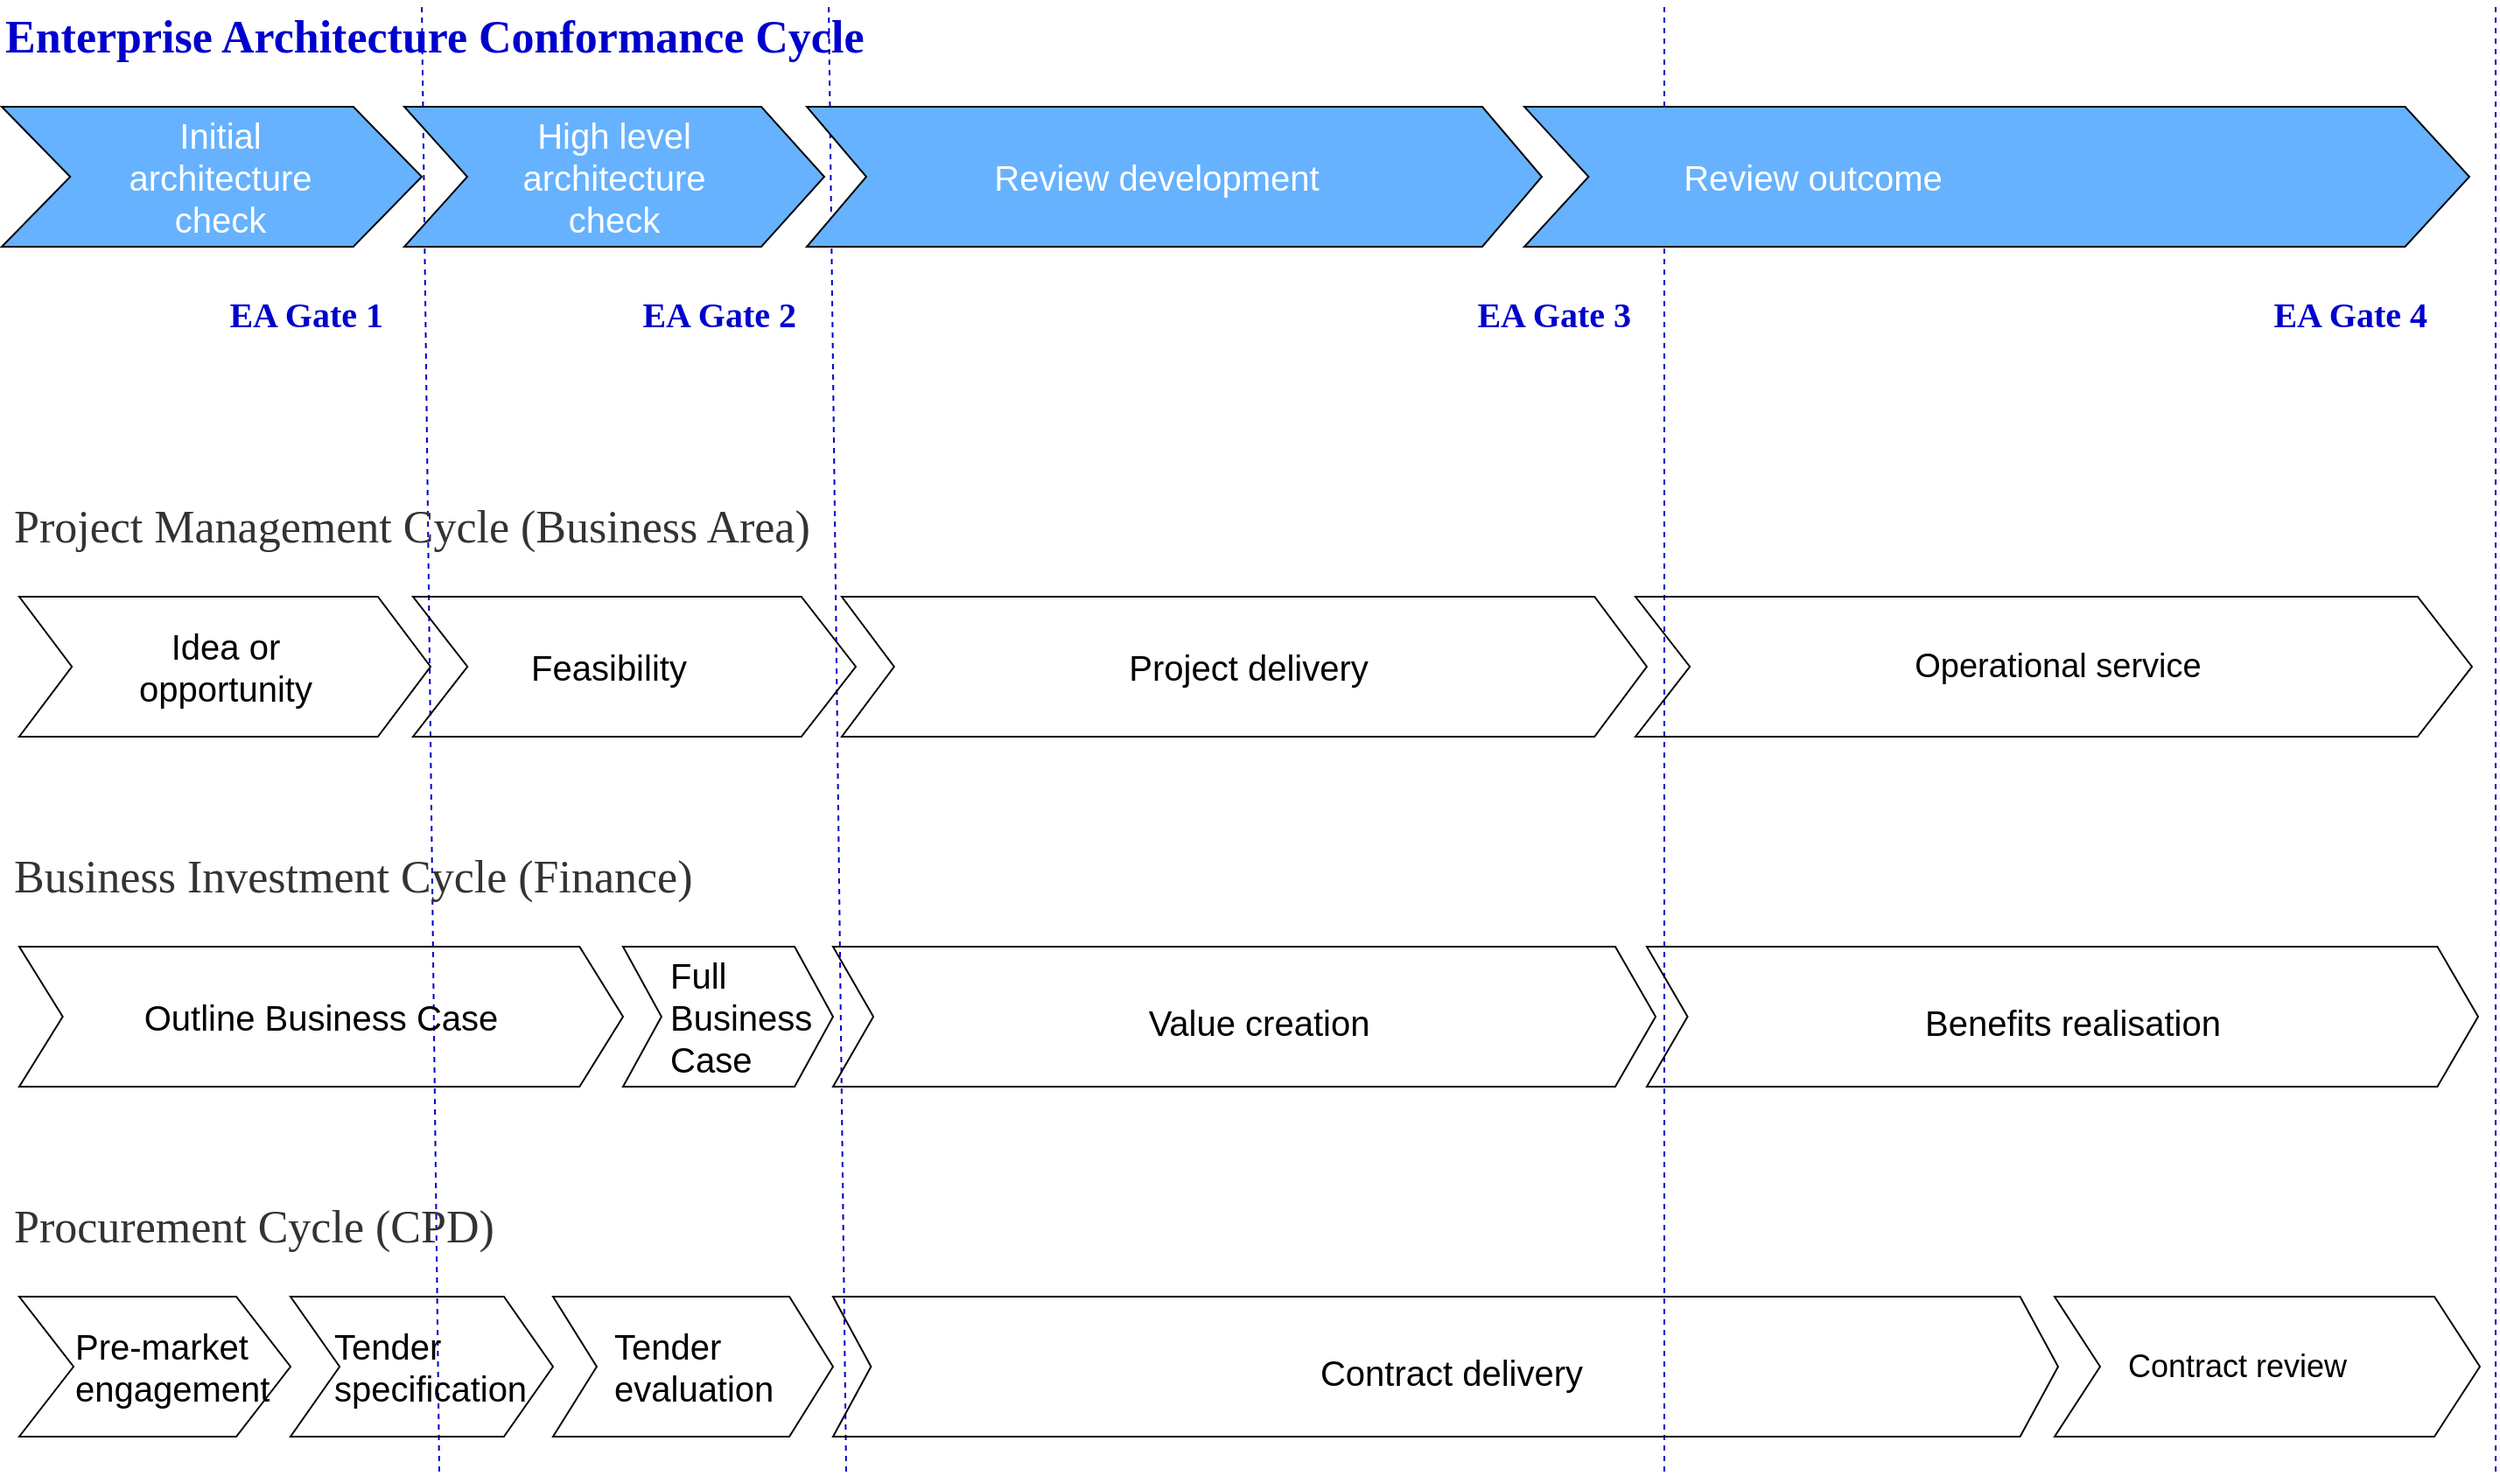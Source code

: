 <mxfile version="12.2.2" type="device" pages="1"><diagram name="Page-1" id="d9b1e647-80fa-b4a2-5024-87a742678bcc"><mxGraphModel dx="1106" dy="1003" grid="1" gridSize="10" guides="1" tooltips="1" connect="1" arrows="1" fold="1" page="1" pageScale="1" pageWidth="1654" pageHeight="1169" background="#ffffff" math="0" shadow="0"><root><mxCell id="0"/><mxCell id="1" parent="0"/><mxCell id="Ee0wBRaI0mGqG464pNUi-49" value="" style="endArrow=none;dashed=1;html=1;strokeColor=#0000CC;" parent="1" edge="1"><mxGeometry width="50" height="50" relative="1" as="geometry"><mxPoint x="340" y="860" as="sourcePoint"/><mxPoint x="330" y="20" as="targetPoint"/></mxGeometry></mxCell><mxCell id="Ee0wBRaI0mGqG464pNUi-51" value="" style="endArrow=none;dashed=1;html=1;strokeColor=#0000CC;" parent="1" edge="1"><mxGeometry width="50" height="50" relative="1" as="geometry"><mxPoint x="572.5" y="860" as="sourcePoint"/><mxPoint x="562.5" y="20" as="targetPoint"/></mxGeometry></mxCell><mxCell id="Ee0wBRaI0mGqG464pNUi-53" value="" style="endArrow=none;dashed=1;html=1;strokeColor=#0000CC;" parent="1" edge="1"><mxGeometry width="50" height="50" relative="1" as="geometry"><mxPoint x="1040" y="860" as="sourcePoint"/><mxPoint x="1040" y="20" as="targetPoint"/></mxGeometry></mxCell><mxCell id="57fe6abec08f04cb-1" value="&lt;p style=&quot;margin: 0 0 0 40px ; border: none ; padding: 0px&quot;&gt;&lt;br&gt;&lt;/p&gt;" style="shape=step;whiteSpace=wrap;html=1;fontSize=28;fillColor=#66B2FF;fontColor=#FFFFFF;strokeColor=#000000;align=center;perimeterSpacing=1;rounded=0;shadow=0;comic=0;size=0.163;" parent="1" vertex="1"><mxGeometry x="90" y="80" width="240" height="80" as="geometry"/></mxCell><mxCell id="Ee0wBRaI0mGqG464pNUi-1" value="&lt;font style=&quot;font-size: 26px;&quot; color=&quot;#333333&quot;&gt;Project Management Cycle (Business Area)&lt;/font&gt;" style="text;html=1;strokeColor=none;fillColor=none;align=left;verticalAlign=middle;whiteSpace=wrap;rounded=0;fontSize=26;fontFamily=Verdana;" parent="1" vertex="1"><mxGeometry x="95" y="300" width="910" height="40" as="geometry"/></mxCell><mxCell id="Ee0wBRaI0mGqG464pNUi-2" value="&lt;font style=&quot;font-size: 26px;&quot;&gt;&lt;b style=&quot;font-size: 26px;&quot;&gt;Enterprise Architecture Conformance Cycle&lt;/b&gt;&lt;/font&gt;" style="text;html=1;strokeColor=none;fillColor=none;align=left;verticalAlign=middle;whiteSpace=wrap;rounded=0;fontColor=#0000CC;fontSize=26;fontFamily=Verdana;" parent="1" vertex="1"><mxGeometry x="90" y="20" width="910" height="40" as="geometry"/></mxCell><mxCell id="Ee0wBRaI0mGqG464pNUi-3" value="&lt;font style=&quot;font-size: 26px;&quot; color=&quot;#333333&quot;&gt;Business Investment Cycle (Finance)&lt;/font&gt;" style="text;html=1;strokeColor=none;fillColor=none;align=left;verticalAlign=middle;whiteSpace=wrap;rounded=0;fontSize=26;fontFamily=Verdana;" parent="1" vertex="1"><mxGeometry x="95" y="500" width="910" height="40" as="geometry"/></mxCell><mxCell id="Ee0wBRaI0mGqG464pNUi-4" value="&lt;font style=&quot;font-size: 26px;&quot; color=&quot;#333333&quot;&gt;Procurement Cycle (CPD)&lt;/font&gt;" style="text;html=1;strokeColor=none;fillColor=none;align=left;verticalAlign=middle;whiteSpace=wrap;rounded=0;fontSize=26;fontFamily=Verdana;" parent="1" vertex="1"><mxGeometry x="95" y="700" width="910" height="40" as="geometry"/></mxCell><mxCell id="Ee0wBRaI0mGqG464pNUi-7" value="&lt;blockquote style=&quot;margin: 0 0 0 40px ; border: none ; padding: 0px&quot;&gt;&lt;br&gt;&lt;/blockquote&gt;" style="shape=step;whiteSpace=wrap;html=1;fontSize=28;fillColor=#66B2FF;fontColor=#FFFFFF;strokeColor=#000000;align=center;perimeterSpacing=1;rounded=0;shadow=0;comic=0;size=0.15;" parent="1" vertex="1"><mxGeometry x="320" y="80" width="240" height="80" as="geometry"/></mxCell><mxCell id="Ee0wBRaI0mGqG464pNUi-8" value="&lt;p style=&quot;margin: 0 0 0 40px ; border: none ; padding: 0px&quot;&gt;&lt;br&gt;&lt;/p&gt;" style="shape=step;whiteSpace=wrap;html=1;fontSize=28;fillColor=none;fontColor=#FFFFFF;strokeColor=#000000;align=center;perimeterSpacing=1;rounded=0;shadow=0;comic=0;" parent="1" vertex="1"><mxGeometry x="100" y="760" width="155" height="80" as="geometry"/></mxCell><mxCell id="Ee0wBRaI0mGqG464pNUi-9" value="&lt;p style=&quot;margin: 0 0 0 40px ; border: none ; padding: 0px&quot;&gt;&lt;br&gt;&lt;/p&gt;" style="shape=step;whiteSpace=wrap;html=1;fontSize=28;fillColor=none;fontColor=#FFFFFF;strokeColor=#000000;align=center;perimeterSpacing=1;rounded=0;shadow=0;comic=0;size=0.187;" parent="1" vertex="1"><mxGeometry x="255" y="760" width="150" height="80" as="geometry"/></mxCell><mxCell id="Ee0wBRaI0mGqG464pNUi-10" value="&lt;p style=&quot;margin: 0 0 0 40px ; border: none ; padding: 0px&quot;&gt;&lt;br&gt;&lt;/p&gt;" style="shape=step;whiteSpace=wrap;html=1;fontSize=28;fillColor=none;fontColor=#FFFFFF;strokeColor=#000000;align=center;perimeterSpacing=1;rounded=0;shadow=0;comic=0;size=0.156;" parent="1" vertex="1"><mxGeometry x="405" y="760" width="160" height="80" as="geometry"/></mxCell><mxCell id="Ee0wBRaI0mGqG464pNUi-11" value="&lt;p style=&quot;margin: 0 0 0 40px ; border: none ; padding: 0px&quot;&gt;&lt;br&gt;&lt;/p&gt;" style="shape=step;whiteSpace=wrap;html=1;fontSize=28;fillColor=none;fontColor=#FFFFFF;strokeColor=#000000;align=center;perimeterSpacing=1;rounded=0;shadow=0;comic=0;size=0.107;" parent="1" vertex="1"><mxGeometry x="1263" y="760" width="243" height="80" as="geometry"/></mxCell><mxCell id="Ee0wBRaI0mGqG464pNUi-12" value="&lt;p style=&quot;margin: 0 0 0 40px ; border: none ; padding: 0px&quot;&gt;&lt;br&gt;&lt;/p&gt;" style="shape=step;whiteSpace=wrap;html=1;fontSize=28;fillColor=none;fontColor=#FFFFFF;strokeColor=#000000;align=center;perimeterSpacing=1;rounded=0;shadow=0;comic=0;size=0.072;" parent="1" vertex="1"><mxGeometry x="100" y="560" width="345" height="80" as="geometry"/></mxCell><mxCell id="Ee0wBRaI0mGqG464pNUi-13" value="&lt;div style=&quot;font-size: 20px;&quot;&gt;&lt;span style=&quot;font-size: 20px;&quot;&gt;&lt;font style=&quot;font-size: 20px;&quot;&gt;Initial architecture check&lt;/font&gt;&lt;/span&gt;&lt;/div&gt;" style="text;html=1;strokeColor=none;fillColor=none;align=center;verticalAlign=middle;whiteSpace=wrap;rounded=0;shadow=0;comic=0;fontSize=20;fontColor=#FFFFFF;" parent="1" vertex="1"><mxGeometry x="140" y="90" width="150" height="60" as="geometry"/></mxCell><mxCell id="Ee0wBRaI0mGqG464pNUi-16" value="&lt;p style=&quot;margin: 0 0 0 40px ; border: none ; padding: 0px&quot;&gt;&lt;br&gt;&lt;/p&gt;" style="shape=step;whiteSpace=wrap;html=1;fontSize=28;fillColor=none;fontColor=#FFFFFF;strokeColor=#000000;align=center;perimeterSpacing=1;rounded=0;shadow=0;comic=0;size=0.128;labelBackgroundColor=#ffffff;" parent="1" vertex="1"><mxGeometry x="100" y="360" width="235" height="80" as="geometry"/></mxCell><mxCell id="Ee0wBRaI0mGqG464pNUi-17" value="&lt;font style=&quot;font-size: 20px;&quot;&gt;Idea or opportunity&lt;/font&gt;" style="text;html=1;strokeColor=none;fillColor=none;align=center;verticalAlign=middle;whiteSpace=wrap;rounded=0;shadow=0;comic=0;fontSize=20;" parent="1" vertex="1"><mxGeometry x="152.5" y="370" width="130" height="60" as="geometry"/></mxCell><mxCell id="Ee0wBRaI0mGqG464pNUi-18" value="&lt;font style=&quot;font-size: 20px;&quot;&gt;Outline Business Case&lt;/font&gt;" style="text;html=1;strokeColor=none;fillColor=none;align=center;verticalAlign=middle;whiteSpace=wrap;rounded=0;shadow=0;comic=0;fontSize=20;" parent="1" vertex="1"><mxGeometry x="135" y="570" width="275" height="60" as="geometry"/></mxCell><mxCell id="Ee0wBRaI0mGqG464pNUi-19" value="&lt;div style=&quot;font-size: 20px;&quot;&gt;&lt;span style=&quot;font-size: 20px;&quot;&gt;&lt;font style=&quot;font-size: 20px;&quot; color=&quot;#ffffff&quot;&gt;High level architecture check&lt;/font&gt;&lt;/span&gt;&lt;/div&gt;" style="text;html=1;strokeColor=none;fillColor=none;align=center;verticalAlign=middle;whiteSpace=wrap;rounded=0;shadow=0;comic=0;fontSize=20;" parent="1" vertex="1"><mxGeometry x="370" y="90" width="140" height="60" as="geometry"/></mxCell><mxCell id="Ee0wBRaI0mGqG464pNUi-20" value="&lt;p style=&quot;margin: 0 0 0 40px ; border: none ; padding: 0px&quot;&gt;&lt;br&gt;&lt;/p&gt;" style="shape=step;whiteSpace=wrap;html=1;fontSize=28;fillColor=none;fontColor=#FFFFFF;strokeColor=#000000;align=center;perimeterSpacing=1;rounded=0;shadow=0;comic=0;size=0.183;" parent="1" vertex="1"><mxGeometry x="445" y="560" width="120" height="80" as="geometry"/></mxCell><mxCell id="Ee0wBRaI0mGqG464pNUi-22" value="&lt;blockquote style=&quot;margin: 0 0 0 40px ; border: none ; padding: 0px&quot;&gt;&lt;br&gt;&lt;/blockquote&gt;" style="shape=step;whiteSpace=wrap;html=1;fontSize=28;fillColor=#66B2FF;fontColor=#FFFFFF;strokeColor=#000000;align=center;perimeterSpacing=1;rounded=0;shadow=0;comic=0;size=0.081;" parent="1" vertex="1"><mxGeometry x="550" y="80" width="420" height="80" as="geometry"/></mxCell><mxCell id="Ee0wBRaI0mGqG464pNUi-23" value="&lt;div style=&quot;font-size: 20px;&quot;&gt;&lt;span style=&quot;font-size: 20px;&quot;&gt;&lt;font style=&quot;font-size: 20px;&quot; color=&quot;#ffffff&quot;&gt;Review development&lt;/font&gt;&lt;/span&gt;&lt;/div&gt;" style="text;html=1;strokeColor=none;fillColor=none;align=center;verticalAlign=middle;whiteSpace=wrap;rounded=0;shadow=0;comic=0;fontSize=20;" parent="1" vertex="1"><mxGeometry x="600" y="90" width="300" height="60" as="geometry"/></mxCell><mxCell id="Ee0wBRaI0mGqG464pNUi-24" value="&lt;blockquote style=&quot;margin: 0 0 0 40px ; border: none ; padding: 0px&quot;&gt;&lt;br&gt;&lt;/blockquote&gt;" style="shape=step;whiteSpace=wrap;html=1;fontSize=28;fillColor=#66B2FF;fontColor=#FFFFFF;strokeColor=#000000;align=center;perimeterSpacing=1;rounded=0;shadow=0;comic=0;size=0.068;" parent="1" vertex="1"><mxGeometry x="960" y="80" width="540" height="80" as="geometry"/></mxCell><mxCell id="Ee0wBRaI0mGqG464pNUi-25" value="&lt;div style=&quot;font-size: 20px;&quot;&gt;&lt;span style=&quot;font-size: 20px;&quot;&gt;&lt;font style=&quot;font-size: 20px;&quot; color=&quot;#ffffff&quot;&gt;Review outcome&lt;/font&gt;&lt;/span&gt;&lt;/div&gt;" style="text;html=1;strokeColor=none;fillColor=none;align=center;verticalAlign=middle;whiteSpace=wrap;rounded=0;shadow=0;comic=0;fontSize=20;" parent="1" vertex="1"><mxGeometry x="1010" y="90" width="230" height="60" as="geometry"/></mxCell><mxCell id="Ee0wBRaI0mGqG464pNUi-26" value="&lt;p style=&quot;margin: 0 0 0 40px ; border: none ; padding: 0px&quot;&gt;&lt;br&gt;&lt;/p&gt;" style="shape=step;whiteSpace=wrap;html=1;fontSize=28;fillColor=none;fontColor=#FFFFFF;strokeColor=#000000;align=center;perimeterSpacing=1;rounded=0;shadow=0;comic=0;size=0.123;" parent="1" vertex="1"><mxGeometry x="325" y="360" width="253" height="80" as="geometry"/></mxCell><mxCell id="Ee0wBRaI0mGqG464pNUi-27" value="&lt;font style=&quot;font-size: 20px;&quot;&gt;Feasibility&lt;/font&gt;" style="text;html=1;strokeColor=none;fillColor=none;align=center;verticalAlign=middle;whiteSpace=wrap;rounded=0;shadow=0;comic=0;fontSize=20;" parent="1" vertex="1"><mxGeometry x="371.5" y="370" width="130" height="60" as="geometry"/></mxCell><mxCell id="Ee0wBRaI0mGqG464pNUi-28" value="&lt;p style=&quot;margin: 0 0 0 40px ; border: none ; padding: 0px&quot;&gt;&lt;br&gt;&lt;/p&gt;" style="shape=step;whiteSpace=wrap;html=1;fontSize=28;fillColor=none;fontColor=#FFFFFF;strokeColor=#000000;align=center;perimeterSpacing=1;rounded=0;shadow=0;comic=0;size=0.065;" parent="1" vertex="1"><mxGeometry x="570" y="360" width="460" height="80" as="geometry"/></mxCell><mxCell id="Ee0wBRaI0mGqG464pNUi-29" value="&lt;p style=&quot;margin: 0 0 0 40px ; border: none ; padding: 0px&quot;&gt;&lt;br&gt;&lt;/p&gt;" style="shape=step;whiteSpace=wrap;html=1;fontSize=28;fillColor=none;fontColor=#FFFFFF;strokeColor=#000000;align=center;perimeterSpacing=1;rounded=0;shadow=0;comic=0;size=0.065;" parent="1" vertex="1"><mxGeometry x="1023.5" y="360" width="478" height="80" as="geometry"/></mxCell><mxCell id="Ee0wBRaI0mGqG464pNUi-30" value="&lt;font style=&quot;font-size: 20px;&quot;&gt;Project delivery&lt;/font&gt;" style="text;html=1;strokeColor=none;fillColor=none;align=center;verticalAlign=middle;whiteSpace=wrap;rounded=0;shadow=0;comic=0;fontSize=20;" parent="1" vertex="1"><mxGeometry x="625" y="370" width="355" height="60" as="geometry"/></mxCell><mxCell id="Ee0wBRaI0mGqG464pNUi-31" value="&lt;span style=&quot;font-size: 19px;&quot;&gt;Operational service&lt;/span&gt;" style="text;html=1;strokeColor=none;fillColor=none;align=center;verticalAlign=middle;whiteSpace=wrap;rounded=0;shadow=0;comic=0;fontSize=19;" parent="1" vertex="1"><mxGeometry x="1070" y="370" width="390" height="60" as="geometry"/></mxCell><mxCell id="Ee0wBRaI0mGqG464pNUi-32" value="&lt;font style=&quot;font-size: 20px;&quot;&gt;Pre-market engagement&lt;/font&gt;" style="text;html=1;strokeColor=none;fillColor=none;align=left;verticalAlign=middle;whiteSpace=wrap;rounded=0;shadow=0;comic=0;fontSize=20;" parent="1" vertex="1"><mxGeometry x="130" y="770" width="95" height="60" as="geometry"/></mxCell><mxCell id="Ee0wBRaI0mGqG464pNUi-33" value="&lt;font style=&quot;font-size: 20px;&quot;&gt;Tender specification&lt;/font&gt;" style="text;html=1;strokeColor=none;fillColor=none;align=left;verticalAlign=middle;whiteSpace=wrap;rounded=0;shadow=0;comic=0;fontSize=20;" parent="1" vertex="1"><mxGeometry x="277.5" y="770" width="80" height="60" as="geometry"/></mxCell><mxCell id="Ee0wBRaI0mGqG464pNUi-34" value="&lt;font style=&quot;font-size: 20px;&quot;&gt;Tender evaluation&lt;/font&gt;" style="text;html=1;strokeColor=none;fillColor=none;align=left;verticalAlign=middle;whiteSpace=wrap;rounded=0;shadow=0;comic=0;fontSize=20;" parent="1" vertex="1"><mxGeometry x="438" y="770" width="127" height="60" as="geometry"/></mxCell><mxCell id="Ee0wBRaI0mGqG464pNUi-35" value="&lt;font style=&quot;font-size: 18px;&quot;&gt;Contract review&lt;/font&gt;" style="text;html=1;strokeColor=none;fillColor=none;align=left;verticalAlign=middle;whiteSpace=wrap;rounded=0;shadow=0;comic=0;fontSize=18;" parent="1" vertex="1"><mxGeometry x="1303" y="770" width="178" height="60" as="geometry"/></mxCell><mxCell id="Ee0wBRaI0mGqG464pNUi-38" value="&lt;p style=&quot;margin: 0 0 0 40px ; border: none ; padding: 0px&quot;&gt;&lt;br&gt;&lt;/p&gt;" style="shape=step;whiteSpace=wrap;html=1;fontSize=28;fillColor=none;fontColor=#FFFFFF;strokeColor=#000000;align=center;perimeterSpacing=1;rounded=0;shadow=0;comic=0;size=0.049;" parent="1" vertex="1"><mxGeometry x="565" y="560" width="470" height="80" as="geometry"/></mxCell><mxCell id="Ee0wBRaI0mGqG464pNUi-39" value="&lt;font style=&quot;font-size: 20px;&quot;&gt;Value creation&lt;/font&gt;" style="text;html=1;align=center;fontSize=20;" parent="1" vertex="1"><mxGeometry x="605" y="585" width="405" height="30" as="geometry"/></mxCell><mxCell id="Ee0wBRaI0mGqG464pNUi-40" value="&lt;p style=&quot;margin: 0 0 0 40px ; border: none ; padding: 0px&quot;&gt;&lt;br&gt;&lt;/p&gt;" style="shape=step;whiteSpace=wrap;html=1;fontSize=28;fillColor=none;fontColor=#FFFFFF;strokeColor=#000000;align=center;perimeterSpacing=1;rounded=0;shadow=0;comic=0;size=0.049;" parent="1" vertex="1"><mxGeometry x="1030" y="560" width="475" height="80" as="geometry"/></mxCell><mxCell id="Ee0wBRaI0mGqG464pNUi-41" value="&lt;font style=&quot;font-size: 20px;&quot;&gt;Benefits realisation&lt;/font&gt;" style="text;html=1;align=center;fontSize=20;" parent="1" vertex="1"><mxGeometry x="1075" y="585" width="395" height="30" as="geometry"/></mxCell><mxCell id="Ee0wBRaI0mGqG464pNUi-42" value="&lt;p style=&quot;margin: 0 0 0 40px ; border: none ; padding: 0px&quot;&gt;&lt;br&gt;&lt;/p&gt;" style="shape=step;whiteSpace=wrap;html=1;fontSize=28;fillColor=none;fontColor=#FFFFFF;strokeColor=#000000;align=center;perimeterSpacing=1;rounded=0;shadow=0;comic=0;size=0.031;" parent="1" vertex="1"><mxGeometry x="565" y="760" width="700" height="80" as="geometry"/></mxCell><mxCell id="Ee0wBRaI0mGqG464pNUi-43" value="&lt;font style=&quot;font-size: 20px;&quot;&gt;Contract delivery&lt;/font&gt;" style="text;html=1;align=center;fontSize=20;" parent="1" vertex="1"><mxGeometry x="595" y="785" width="645" height="30" as="geometry"/></mxCell><mxCell id="Ee0wBRaI0mGqG464pNUi-45" value="&lt;font style=&quot;font-size: 20px;&quot;&gt;Full Business Case&lt;/font&gt;" style="text;html=1;strokeColor=none;fillColor=none;align=left;verticalAlign=middle;whiteSpace=wrap;rounded=0;shadow=0;comic=0;fontSize=20;" parent="1" vertex="1"><mxGeometry x="470" y="570" width="70" height="60" as="geometry"/></mxCell><mxCell id="Ee0wBRaI0mGqG464pNUi-50" value="&lt;b&gt;&lt;font style=&quot;font-size: 20px&quot;&gt;EA Gate 1&lt;/font&gt;&lt;/b&gt;" style="text;html=1;strokeColor=none;fillColor=none;align=right;verticalAlign=top;whiteSpace=wrap;rounded=0;shadow=0;comic=0;labelBackgroundColor=#ffffff;fontColor=#0000CC;fontFamily=Verdana;" parent="1" vertex="1"><mxGeometry x="95" y="180" width="215" height="40" as="geometry"/></mxCell><mxCell id="Ee0wBRaI0mGqG464pNUi-52" value="&lt;b&gt;&lt;font style=&quot;font-size: 20px&quot;&gt;EA Gate 2&lt;/font&gt;&lt;/b&gt;" style="text;html=1;strokeColor=none;fillColor=none;align=right;verticalAlign=top;whiteSpace=wrap;rounded=0;shadow=0;comic=0;fontColor=#0000CC;fontFamily=Verdana;" parent="1" vertex="1"><mxGeometry x="357.5" y="180" width="188" height="40" as="geometry"/></mxCell><mxCell id="Ee0wBRaI0mGqG464pNUi-54" value="" style="endArrow=none;dashed=1;html=1;strokeColor=#0000CC;" parent="1" edge="1"><mxGeometry width="50" height="50" relative="1" as="geometry"><mxPoint x="1515" y="860" as="sourcePoint"/><mxPoint x="1515" y="20" as="targetPoint"/></mxGeometry></mxCell><mxCell id="Ee0wBRaI0mGqG464pNUi-55" value="&lt;b&gt;&lt;font style=&quot;font-size: 20px&quot;&gt;EA Gate 3&lt;/font&gt;&lt;/b&gt;" style="text;html=1;strokeColor=none;fillColor=none;align=right;verticalAlign=top;whiteSpace=wrap;rounded=0;shadow=0;comic=0;fontColor=#0000CC;fontFamily=Verdana;" parent="1" vertex="1"><mxGeometry x="808" y="180" width="215" height="40" as="geometry"/></mxCell><mxCell id="Ee0wBRaI0mGqG464pNUi-56" value="&lt;font&gt;&lt;b&gt;&lt;font style=&quot;font-size: 20px&quot;&gt;EA Gate 4&lt;/font&gt;&lt;/b&gt;&lt;br&gt;&lt;/font&gt;" style="text;html=1;strokeColor=none;fillColor=none;align=right;verticalAlign=top;whiteSpace=wrap;rounded=0;shadow=0;comic=0;fontColor=#0000CC;fontFamily=Verdana;" parent="1" vertex="1"><mxGeometry x="1262.5" y="180" width="215" height="40" as="geometry"/></mxCell></root></mxGraphModel></diagram></mxfile>